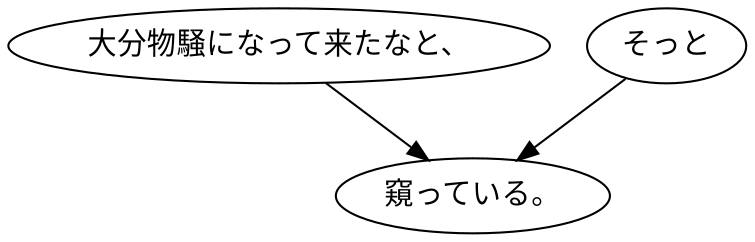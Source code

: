 digraph graph5650 {
	node0 [label="大分物騒になって来たなと、"];
	node1 [label="そっと"];
	node2 [label="窺っている。"];
	node0 -> node2;
	node1 -> node2;
}
